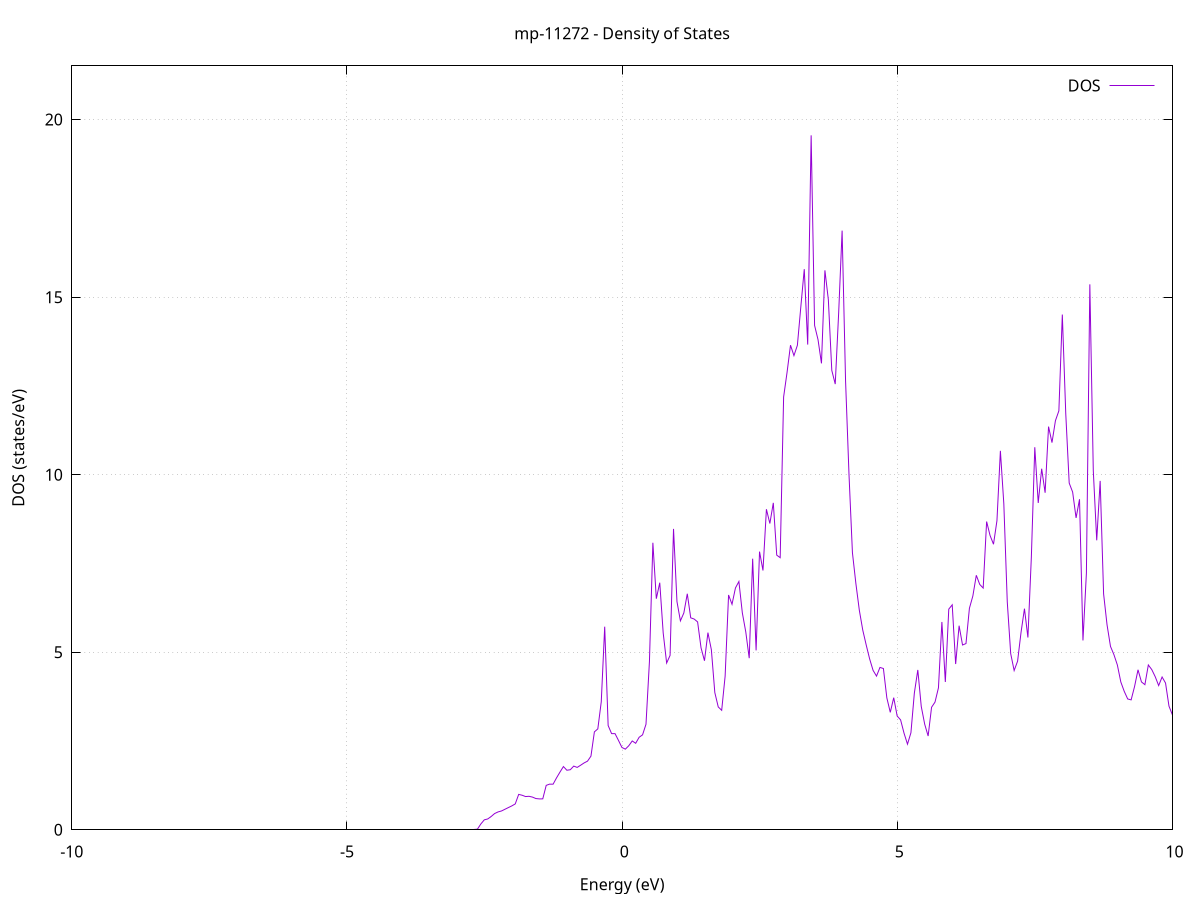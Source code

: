 set title 'mp-11272 - Density of States'
set xlabel 'Energy (eV)'
set ylabel 'DOS (states/eV)'
set grid
set xrange [-10:10]
set yrange [0:21.513]
set xzeroaxis lt -1
set terminal png size 800,600
set output 'mp-11272_dos_gnuplot.png'
plot '-' using 1:2 with lines title 'DOS'
-99.532600 0.000000
-99.470100 0.000000
-99.407600 0.000000
-99.345000 0.000000
-99.282500 0.000000
-99.220000 0.000000
-99.157500 0.000000
-99.095000 0.000000
-99.032500 0.000000
-98.969900 0.000000
-98.907400 0.000000
-98.844900 0.000000
-98.782400 0.000000
-98.719900 0.000000
-98.657300 0.000000
-98.594800 0.000000
-98.532300 0.000000
-98.469800 0.000000
-98.407300 0.000000
-98.344800 0.000000
-98.282200 0.000000
-98.219700 0.000000
-98.157200 0.000000
-98.094700 0.000000
-98.032200 0.000000
-97.969700 0.000000
-97.907100 0.000000
-97.844600 0.000000
-97.782100 0.000000
-97.719600 0.000000
-97.657100 0.000000
-97.594500 0.000000
-97.532000 0.000000
-97.469500 0.000000
-97.407000 0.000000
-97.344500 0.000000
-97.282000 0.000000
-97.219400 0.000000
-97.156900 0.000000
-97.094400 0.000000
-97.031900 0.000000
-96.969400 0.000000
-96.906900 0.000000
-96.844300 0.000000
-96.781800 0.000000
-96.719300 0.000000
-96.656800 0.000000
-96.594300 0.000000
-96.531700 0.000000
-96.469200 0.000000
-96.406700 0.000000
-96.344200 0.000000
-96.281700 0.000000
-96.219200 0.000000
-96.156600 0.000000
-96.094100 0.000000
-96.031600 0.000000
-95.969100 0.000000
-95.906600 0.000000
-95.844000 0.000000
-95.781500 0.000000
-95.719000 0.000000
-95.656500 0.000000
-95.594000 0.000000
-95.531500 0.000000
-95.468900 0.000000
-95.406400 0.000000
-95.343900 0.000000
-95.281400 0.000000
-95.218900 0.000000
-95.156400 0.000000
-95.093800 0.000000
-95.031300 0.000000
-94.968800 0.000000
-94.906300 0.000000
-94.843800 0.000000
-94.781200 0.000000
-94.718700 0.000000
-94.656200 0.000000
-94.593700 0.000000
-94.531200 0.000000
-94.468700 0.000000
-94.406100 0.000000
-94.343600 0.000000
-94.281100 0.000000
-94.218600 0.000000
-94.156100 0.000000
-94.093600 0.000000
-94.031000 0.000000
-93.968500 0.000000
-93.906000 0.000000
-93.843500 0.000000
-93.781000 0.000000
-93.718400 0.000000
-93.655900 0.000000
-93.593400 0.000000
-93.530900 0.000000
-93.468400 0.000000
-93.405900 0.000000
-93.343300 0.000000
-93.280800 0.000000
-93.218300 0.000000
-93.155800 0.000000
-93.093300 0.000000
-93.030700 0.000000
-92.968200 0.000000
-92.905700 0.000000
-92.843200 0.000000
-92.780700 0.000000
-92.718200 0.000000
-92.655600 0.000000
-92.593100 0.000000
-92.530600 0.000000
-92.468100 0.000000
-92.405600 0.000000
-92.343100 0.000000
-92.280500 0.000000
-92.218000 0.000000
-92.155500 0.000000
-92.093000 0.000000
-92.030500 0.000000
-91.967900 0.000000
-91.905400 0.000000
-91.842900 0.000000
-91.780400 0.000000
-91.717900 0.000000
-91.655400 0.000000
-91.592800 0.000000
-91.530300 0.000000
-91.467800 0.000000
-91.405300 0.000000
-91.342800 0.000000
-91.280200 0.000000
-91.217700 0.000000
-91.155200 0.000000
-91.092700 0.000000
-91.030200 0.000000
-90.967700 0.000000
-90.905100 0.000000
-90.842600 0.000000
-90.780100 0.000000
-90.717600 0.000000
-90.655100 0.000000
-90.592600 0.000000
-90.530000 0.000000
-90.467500 0.000000
-90.405000 0.000000
-90.342500 0.000000
-90.280000 0.000000
-90.217400 0.000000
-90.154900 0.000000
-90.092400 0.000000
-90.029900 0.000000
-89.967400 0.000000
-89.904900 0.000000
-89.842300 0.000000
-89.779800 0.000000
-89.717300 0.000000
-89.654800 0.000000
-89.592300 0.000000
-89.529800 0.000000
-89.467200 0.000000
-89.404700 0.000000
-89.342200 0.000000
-89.279700 0.000000
-89.217200 0.000000
-89.154600 0.000000
-89.092100 0.000000
-89.029600 0.000000
-88.967100 0.000000
-88.904600 0.000000
-88.842100 0.000000
-88.779500 0.000000
-88.717000 0.000000
-88.654500 0.000000
-88.592000 0.000000
-88.529500 0.000000
-88.466900 0.000000
-88.404400 0.000000
-88.341900 0.000000
-88.279400 0.000000
-88.216900 0.000000
-88.154400 0.000000
-88.091800 0.000000
-88.029300 0.000000
-87.966800 0.000000
-87.904300 0.000000
-87.841800 0.000000
-87.779300 0.000000
-87.716700 0.000000
-87.654200 0.000000
-87.591700 0.000000
-87.529200 0.000000
-87.466700 0.000000
-87.404100 0.000000
-87.341600 0.000000
-87.279100 0.000000
-87.216600 0.000000
-87.154100 0.000000
-87.091600 0.000000
-87.029000 0.000000
-86.966500 0.000000
-86.904000 0.000000
-86.841500 0.000000
-86.779000 0.000000
-86.716500 0.000000
-86.653900 0.000000
-86.591400 0.000000
-86.528900 0.000000
-86.466400 0.000000
-86.403900 0.000000
-86.341300 0.000000
-86.278800 0.000000
-86.216300 0.000000
-86.153800 0.000000
-86.091300 0.000000
-86.028800 0.000000
-85.966200 0.000000
-85.903700 0.000000
-85.841200 0.000000
-85.778700 0.000000
-85.716200 0.000000
-85.653600 0.000000
-85.591100 0.000000
-85.528600 0.000000
-85.466100 0.000000
-85.403600 0.000000
-85.341100 0.000000
-85.278500 0.000000
-85.216000 0.000000
-85.153500 0.000000
-85.091000 0.000000
-85.028500 0.000000
-84.966000 0.000000
-84.903400 0.000000
-84.840900 0.000000
-84.778400 0.000000
-84.715900 0.000000
-84.653400 0.000000
-84.590800 0.000000
-84.528300 0.000000
-84.465800 0.000000
-84.403300 0.000000
-84.340800 0.000000
-84.278300 0.000000
-84.215700 0.000000
-84.153200 0.000000
-84.090700 0.000000
-84.028200 0.000000
-83.965700 0.000000
-83.903200 0.000000
-83.840600 0.000000
-83.778100 0.000000
-83.715600 0.000000
-83.653100 0.000000
-83.590600 0.000000
-83.528000 0.000000
-83.465500 0.000000
-83.403000 0.000000
-83.340500 0.000000
-83.278000 0.000000
-83.215500 0.000000
-83.152900 0.000000
-83.090400 0.000000
-83.027900 0.000000
-82.965400 0.000000
-82.902900 0.000000
-82.840300 0.000000
-82.777800 0.000000
-82.715300 0.000000
-82.652800 0.000000
-82.590300 0.000000
-82.527800 0.000000
-82.465200 0.000000
-82.402700 0.000000
-82.340200 0.000000
-82.277700 0.000000
-82.215200 0.000000
-82.152700 0.000000
-82.090100 0.000000
-82.027600 0.000000
-81.965100 0.000000
-81.902600 0.000000
-81.840100 0.000000
-81.777500 0.000000
-81.715000 0.000000
-81.652500 0.000000
-81.590000 0.000000
-81.527500 0.000000
-81.465000 0.000000
-81.402400 0.000000
-81.339900 0.000000
-81.277400 0.000000
-81.214900 0.000000
-81.152400 0.000000
-81.089900 0.000000
-81.027300 0.000000
-80.964800 0.000000
-80.902300 0.000000
-80.839800 0.000000
-80.777300 0.000000
-80.714700 0.000000
-80.652200 0.000000
-80.589700 0.000000
-80.527200 0.000000
-80.464700 0.000000
-80.402200 0.000000
-80.339600 0.000000
-80.277100 0.000000
-80.214600 0.000000
-80.152100 0.000000
-80.089600 0.000000
-80.027000 0.000000
-79.964500 0.000000
-79.902000 0.000000
-79.839500 0.000000
-79.777000 0.000000
-79.714500 0.000000
-79.651900 0.000000
-79.589400 0.000000
-79.526900 0.000000
-79.464400 0.000000
-79.401900 0.000000
-79.339400 0.000000
-79.276800 0.000000
-79.214300 0.000000
-79.151800 0.000000
-79.089300 0.000000
-79.026800 0.000000
-78.964200 0.000000
-78.901700 0.000000
-78.839200 0.000000
-78.776700 0.000000
-78.714200 0.000000
-78.651700 0.000000
-78.589100 0.000000
-78.526600 0.000000
-78.464100 0.000000
-78.401600 0.000000
-78.339100 0.000000
-78.276600 0.000000
-78.214000 0.000000
-78.151500 0.000000
-78.089000 0.000000
-78.026500 0.000000
-77.964000 0.000000
-77.901400 0.000000
-77.838900 0.000000
-77.776400 0.000000
-77.713900 0.000000
-77.651400 0.000000
-77.588900 0.000000
-77.526300 0.000000
-77.463800 0.000000
-77.401300 0.000000
-77.338800 0.000000
-77.276300 0.000000
-77.213700 0.000000
-77.151200 0.000000
-77.088700 0.000000
-77.026200 0.000000
-76.963700 0.000000
-76.901200 0.000000
-76.838600 0.000000
-76.776100 0.000000
-76.713600 0.000000
-76.651100 0.000000
-76.588600 0.000000
-76.526100 0.000000
-76.463500 0.000000
-76.401000 0.000000
-76.338500 0.000000
-76.276000 0.000000
-76.213500 0.000000
-76.150900 0.000000
-76.088400 0.000000
-76.025900 0.000000
-75.963400 0.000000
-75.900900 0.000000
-75.838400 0.000000
-75.775800 0.000000
-75.713300 0.000000
-75.650800 0.000000
-75.588300 0.000000
-75.525800 0.000000
-75.463200 0.000000
-75.400700 0.000000
-75.338200 0.000000
-75.275700 0.000000
-75.213200 0.000000
-75.150700 0.000000
-75.088100 0.000000
-75.025600 0.000000
-74.963100 0.000000
-74.900600 0.000000
-74.838100 0.000000
-74.775600 0.000000
-74.713000 0.000000
-74.650500 0.000000
-74.588000 0.000000
-74.525500 0.000000
-74.463000 0.000000
-74.400400 0.000000
-74.337900 0.000000
-74.275400 0.000000
-74.212900 0.000000
-74.150400 0.000000
-74.087900 0.000000
-74.025300 0.000000
-73.962800 0.000000
-73.900300 0.000000
-73.837800 0.000000
-73.775300 0.000000
-73.712800 0.000000
-73.650200 0.000000
-73.587700 0.000000
-73.525200 0.000000
-73.462700 0.000000
-73.400200 0.000000
-73.337600 0.000000
-73.275100 0.000000
-73.212600 0.000000
-73.150100 0.000000
-73.087600 0.000000
-73.025100 0.000000
-72.962500 0.000000
-72.900000 0.000000
-72.837500 0.000000
-72.775000 0.000000
-72.712500 0.000000
-72.649900 0.000000
-72.587400 0.000000
-72.524900 0.000000
-72.462400 0.000000
-72.399900 0.000000
-72.337400 0.000000
-72.274800 0.000000
-72.212300 0.000000
-72.149800 0.000000
-72.087300 0.000000
-72.024800 0.000000
-71.962300 0.000000
-71.899700 0.000000
-71.837200 0.000000
-71.774700 0.000000
-71.712200 0.000000
-71.649700 0.000000
-71.587100 0.000000
-71.524600 0.000000
-71.462100 0.000000
-71.399600 0.000000
-71.337100 0.000000
-71.274600 0.000000
-71.212000 0.000000
-71.149500 0.000000
-71.087000 0.000000
-71.024500 0.000000
-70.962000 0.000000
-70.899500 0.000000
-70.836900 0.000000
-70.774400 0.000000
-70.711900 0.000000
-70.649400 0.000000
-70.586900 0.000000
-70.524300 0.000000
-70.461800 0.000000
-70.399300 0.000000
-70.336800 0.000000
-70.274300 0.000000
-70.211800 0.000000
-70.149200 0.000000
-70.086700 0.000000
-70.024200 0.000000
-69.961700 0.000000
-69.899200 0.000000
-69.836600 0.000000
-69.774100 0.000000
-69.711600 0.000000
-69.649100 0.000000
-69.586600 0.000000
-69.524100 0.000000
-69.461500 0.000000
-69.399000 0.000000
-69.336500 0.000000
-69.274000 0.000000
-69.211500 0.000000
-69.149000 0.000000
-69.086400 0.000000
-69.023900 0.000000
-68.961400 0.000000
-68.898900 0.000000
-68.836400 0.000000
-68.773800 0.000000
-68.711300 0.000000
-68.648800 0.000000
-68.586300 0.000000
-68.523800 0.000000
-68.461300 0.000000
-68.398700 0.000000
-68.336200 0.000000
-68.273700 0.000000
-68.211200 0.000000
-68.148700 0.000000
-68.086200 0.000000
-68.023600 0.000000
-67.961100 0.000000
-67.898600 0.000000
-67.836100 0.000000
-67.773600 0.000000
-67.711000 0.000000
-67.648500 0.000000
-67.586000 0.000000
-67.523500 0.000000
-67.461000 0.000000
-67.398500 0.000000
-67.335900 0.000000
-67.273400 0.000000
-67.210900 0.000000
-67.148400 0.000000
-67.085900 0.000000
-67.023300 0.000000
-66.960800 0.000000
-66.898300 0.000000
-66.835800 0.000000
-66.773300 0.000000
-66.710800 0.000000
-66.648200 0.000000
-66.585700 0.000000
-66.523200 0.000000
-66.460700 0.000000
-66.398200 0.000000
-66.335700 0.000000
-66.273100 0.000000
-66.210600 0.000000
-66.148100 0.000000
-66.085600 0.000000
-66.023100 0.000000
-65.960500 0.000000
-65.898000 0.000000
-65.835500 0.000000
-65.773000 0.000000
-65.710500 0.000000
-65.648000 0.000000
-65.585400 0.000000
-65.522900 0.000000
-65.460400 0.000000
-65.397900 0.000000
-65.335400 0.000000
-65.272900 0.000000
-65.210300 0.000000
-65.147800 0.000000
-65.085300 0.000000
-65.022800 0.000000
-64.960300 0.000000
-64.897700 0.000000
-64.835200 0.000000
-64.772700 0.000000
-64.710200 0.000000
-64.647700 0.000000
-64.585200 0.000000
-64.522600 0.000000
-64.460100 0.000000
-64.397600 0.000000
-64.335100 0.000000
-64.272600 0.000000
-64.210000 0.000000
-64.147500 0.000000
-64.085000 0.000000
-64.022500 0.000000
-63.960000 0.000000
-63.897500 0.000000
-63.834900 0.000000
-63.772400 0.000000
-63.709900 0.000000
-63.647400 0.000000
-63.584900 0.000000
-63.522400 0.000000
-63.459800 0.000000
-63.397300 0.000000
-63.334800 0.000000
-63.272300 0.000000
-63.209800 0.000000
-63.147200 0.000000
-63.084700 0.000000
-63.022200 0.000000
-62.959700 0.000000
-62.897200 0.000000
-62.834700 0.000000
-62.772100 0.000000
-62.709600 0.000000
-62.647100 0.000000
-62.584600 0.000000
-62.522100 0.000000
-62.459600 0.000000
-62.397000 0.000000
-62.334500 0.000000
-62.272000 0.000000
-62.209500 0.000000
-62.147000 0.000000
-62.084400 0.000000
-62.021900 0.000000
-61.959400 0.000000
-61.896900 0.000000
-61.834400 0.000000
-61.771900 0.000000
-61.709300 0.000000
-61.646800 0.000000
-61.584300 0.000000
-61.521800 0.000000
-61.459300 0.000000
-61.396700 0.000000
-61.334200 0.000000
-61.271700 0.000000
-61.209200 0.000000
-61.146700 0.000000
-61.084200 0.000000
-61.021600 0.000000
-60.959100 0.000000
-60.896600 0.000000
-60.834100 0.000000
-60.771600 0.000000
-60.709100 0.000000
-60.646500 0.000000
-60.584000 0.000000
-60.521500 0.000000
-60.459000 0.000000
-60.396500 0.000000
-60.333900 0.000000
-60.271400 0.000000
-60.208900 0.000000
-60.146400 0.000000
-60.083900 0.000000
-60.021400 0.000000
-59.958800 0.000000
-59.896300 0.000000
-59.833800 0.000000
-59.771300 0.000000
-59.708800 0.000000
-59.646200 0.000000
-59.583700 0.000000
-59.521200 0.000000
-59.458700 0.000000
-59.396200 0.000000
-59.333700 0.000000
-59.271100 0.000000
-59.208600 0.000000
-59.146100 0.000000
-59.083600 0.000000
-59.021100 0.000000
-58.958600 0.000000
-58.896000 0.000000
-58.833500 0.000000
-58.771000 0.000000
-58.708500 0.000000
-58.646000 0.000000
-58.583400 0.000000
-58.520900 0.000000
-58.458400 0.000000
-58.395900 0.000000
-58.333400 0.000000
-58.270900 0.000000
-58.208300 0.000000
-58.145800 0.000000
-58.083300 0.000000
-58.020800 0.000000
-57.958300 0.000000
-57.895800 0.000000
-57.833200 0.000000
-57.770700 0.000000
-57.708200 0.000000
-57.645700 0.000000
-57.583200 0.000000
-57.520600 0.000000
-57.458100 0.000000
-57.395600 0.000000
-57.333100 0.000000
-57.270600 0.000000
-57.208100 0.000000
-57.145500 0.000000
-57.083000 0.000000
-57.020500 0.000000
-56.958000 0.000000
-56.895500 0.000000
-56.832900 0.000000
-56.770400 0.000000
-56.707900 0.000000
-56.645400 0.000000
-56.582900 0.000000
-56.520400 0.000000
-56.457800 0.000000
-56.395300 0.000000
-56.332800 0.000000
-56.270300 0.000000
-56.207800 0.000000
-56.145300 0.000000
-56.082700 0.000000
-56.020200 0.000000
-55.957700 0.000000
-55.895200 0.000000
-55.832700 0.000000
-55.770100 0.000000
-55.707600 0.000000
-55.645100 0.000000
-55.582600 0.000000
-55.520100 0.000000
-55.457600 0.000000
-55.395000 0.000000
-55.332500 0.000000
-55.270000 0.000000
-55.207500 0.000000
-55.145000 0.000000
-55.082500 0.000000
-55.019900 0.000000
-54.957400 0.000000
-54.894900 0.000000
-54.832400 0.000000
-54.769900 0.000000
-54.707300 0.000000
-54.644800 0.000000
-54.582300 0.000000
-54.519800 0.000000
-54.457300 0.000000
-54.394800 0.000000
-54.332200 0.000000
-54.269700 0.000000
-54.207200 0.000000
-54.144700 0.000000
-54.082200 0.000000
-54.019600 0.000000
-53.957100 0.000000
-53.894600 0.000000
-53.832100 0.000000
-53.769600 0.000000
-53.707100 0.000000
-53.644500 0.000000
-53.582000 0.000000
-53.519500 0.000000
-53.457000 0.000000
-53.394500 0.000000
-53.332000 0.000000
-53.269400 0.000000
-53.206900 0.000000
-53.144400 0.000000
-53.081900 0.000000
-53.019400 0.000000
-52.956800 0.000000
-52.894300 0.000000
-52.831800 0.000000
-52.769300 0.000000
-52.706800 0.000000
-52.644300 0.000000
-52.581700 0.000000
-52.519200 0.000000
-52.456700 0.000000
-52.394200 0.000000
-52.331700 0.000000
-52.269200 0.000000
-52.206600 0.000000
-52.144100 0.000000
-52.081600 0.000000
-52.019100 0.000000
-51.956600 0.000000
-51.894000 0.000000
-51.831500 0.000000
-51.769000 0.000000
-51.706500 0.000000
-51.644000 0.000000
-51.581500 0.000000
-51.518900 0.000000
-51.456400 0.000000
-51.393900 0.000000
-51.331400 0.000000
-51.268900 0.000000
-51.206300 0.000000
-51.143800 0.000000
-51.081300 0.000000
-51.018800 0.000000
-50.956300 0.000000
-50.893800 0.000000
-50.831200 0.000000
-50.768700 0.000000
-50.706200 0.000000
-50.643700 0.000000
-50.581200 0.000000
-50.518700 0.000000
-50.456100 0.000000
-50.393600 0.000000
-50.331100 0.000000
-50.268600 0.000000
-50.206100 0.000000
-50.143500 0.000000
-50.081000 0.000000
-50.018500 0.000000
-49.956000 0.000000
-49.893500 0.000000
-49.831000 0.000000
-49.768400 0.000000
-49.705900 0.000000
-49.643400 0.000000
-49.580900 0.000000
-49.518400 0.000000
-49.455900 0.000000
-49.393300 0.000000
-49.330800 0.000000
-49.268300 0.000000
-49.205800 0.000000
-49.143300 0.000000
-49.080700 0.000000
-49.018200 0.000000
-48.955700 0.000000
-48.893200 0.000000
-48.830700 0.000000
-48.768200 0.000000
-48.705600 0.000000
-48.643100 0.000000
-48.580600 0.000000
-48.518100 0.000000
-48.455600 0.000000
-48.393000 0.000000
-48.330500 0.000000
-48.268000 0.000000
-48.205500 0.000000
-48.143000 0.000000
-48.080500 0.000000
-48.017900 0.000000
-47.955400 0.000000
-47.892900 0.000000
-47.830400 0.000000
-47.767900 0.000000
-47.705400 0.000000
-47.642800 0.000000
-47.580300 0.000000
-47.517800 0.000000
-47.455300 0.000000
-47.392800 0.000000
-47.330200 0.000000
-47.267700 0.000000
-47.205200 0.000000
-47.142700 0.000000
-47.080200 0.000000
-47.017700 0.000000
-46.955100 0.000000
-46.892600 0.000000
-46.830100 0.000000
-46.767600 0.000000
-46.705100 0.000000
-46.642600 0.000000
-46.580000 0.000000
-46.517500 0.000000
-46.455000 0.000000
-46.392500 0.000000
-46.330000 0.000000
-46.267400 0.000000
-46.204900 0.000000
-46.142400 0.000000
-46.079900 0.000000
-46.017400 0.000000
-45.954900 0.000000
-45.892300 0.000000
-45.829800 0.000000
-45.767300 0.000000
-45.704800 0.000000
-45.642300 0.000000
-45.579700 0.000000
-45.517200 0.000000
-45.454700 0.000000
-45.392200 0.000000
-45.329700 0.000000
-45.267200 0.000000
-45.204600 0.000000
-45.142100 0.000000
-45.079600 0.000000
-45.017100 0.000000
-44.954600 0.000000
-44.892100 0.000000
-44.829500 0.000000
-44.767000 0.000000
-44.704500 0.000000
-44.642000 0.000000
-44.579500 0.000000
-44.516900 0.000000
-44.454400 0.000000
-44.391900 0.000000
-44.329400 0.000000
-44.266900 0.000000
-44.204400 0.000000
-44.141800 0.000000
-44.079300 0.000000
-44.016800 0.000000
-43.954300 0.000000
-43.891800 0.000000
-43.829200 0.000000
-43.766700 0.000000
-43.704200 0.000000
-43.641700 0.000000
-43.579200 0.000000
-43.516700 0.000000
-43.454100 0.000000
-43.391600 0.000000
-43.329100 0.000000
-43.266600 0.000000
-43.204100 0.000000
-43.141600 0.000000
-43.079000 0.000000
-43.016500 0.000000
-42.954000 0.000000
-42.891500 0.000000
-42.829000 0.000000
-42.766400 0.000000
-42.703900 0.000000
-42.641400 0.000000
-42.578900 0.000000
-42.516400 0.000000
-42.453900 0.000000
-42.391300 0.000000
-42.328800 0.000000
-42.266300 0.000000
-42.203800 0.000000
-42.141300 0.000000
-42.078800 0.000000
-42.016200 0.000000
-41.953700 0.000000
-41.891200 0.000000
-41.828700 0.000000
-41.766200 0.000000
-41.703600 0.000000
-41.641100 0.000000
-41.578600 0.000000
-41.516100 0.000000
-41.453600 0.000000
-41.391100 0.000000
-41.328500 0.000000
-41.266000 0.000000
-41.203500 0.000000
-41.141000 0.000000
-41.078500 0.000000
-41.015900 0.000000
-40.953400 0.000000
-40.890900 0.000000
-40.828400 0.000000
-40.765900 0.000000
-40.703400 0.000000
-40.640800 0.000000
-40.578300 0.000000
-40.515800 0.000000
-40.453300 0.000000
-40.390800 0.000000
-40.328300 0.000000
-40.265700 0.000000
-40.203200 0.000000
-40.140700 0.000000
-40.078200 0.000000
-40.015700 0.000000
-39.953100 0.000000
-39.890600 0.000000
-39.828100 0.000000
-39.765600 0.000000
-39.703100 0.000000
-39.640600 0.000000
-39.578000 0.000000
-39.515500 0.000000
-39.453000 0.000000
-39.390500 0.000000
-39.328000 0.000000
-39.265500 0.000000
-39.202900 0.000000
-39.140400 0.000000
-39.077900 0.000000
-39.015400 0.000000
-38.952900 0.000000
-38.890300 0.000000
-38.827800 0.000000
-38.765300 0.000000
-38.702800 0.000000
-38.640300 0.000000
-38.577800 0.000000
-38.515200 0.000000
-38.452700 0.000000
-38.390200 0.000000
-38.327700 0.000000
-38.265200 0.000000
-38.202600 0.000000
-38.140100 0.000000
-38.077600 0.000000
-38.015100 0.000000
-37.952600 0.000000
-37.890100 0.000000
-37.827500 0.000000
-37.765000 0.000000
-37.702500 0.000000
-37.640000 0.000000
-37.577500 0.000000
-37.515000 0.000000
-37.452400 0.000000
-37.389900 0.000000
-37.327400 0.000000
-37.264900 0.000000
-37.202400 0.000000
-37.139800 0.000000
-37.077300 0.000000
-37.014800 0.000000
-36.952300 0.000000
-36.889800 0.000000
-36.827300 0.000000
-36.764700 0.000000
-36.702200 0.000000
-36.639700 0.000000
-36.577200 0.000000
-36.514700 0.000000
-36.452200 0.000000
-36.389600 0.000000
-36.327100 0.000000
-36.264600 0.000000
-36.202100 0.000000
-36.139600 0.000000
-36.077000 0.000000
-36.014500 0.000000
-35.952000 0.000000
-35.889500 0.000000
-35.827000 0.000000
-35.764500 0.000000
-35.701900 0.000000
-35.639400 0.000000
-35.576900 0.000000
-35.514400 0.000000
-35.451900 0.000000
-35.389300 0.000000
-35.326800 0.000000
-35.264300 0.000000
-35.201800 0.000000
-35.139300 0.000000
-35.076800 0.000000
-35.014200 0.000000
-34.951700 0.000000
-34.889200 0.000000
-34.826700 0.000000
-34.764200 0.000000
-34.701700 0.000000
-34.639100 0.000000
-34.576600 0.000000
-34.514100 0.000000
-34.451600 0.000000
-34.389100 0.000000
-34.326500 0.000000
-34.264000 0.000000
-34.201500 0.000000
-34.139000 0.000000
-34.076500 0.000000
-34.014000 0.000000
-33.951400 0.000000
-33.888900 0.000000
-33.826400 0.000000
-33.763900 0.000000
-33.701400 0.000000
-33.638900 0.000000
-33.576300 0.000000
-33.513800 0.000000
-33.451300 0.000000
-33.388800 0.000000
-33.326300 0.000000
-33.263700 0.000000
-33.201200 0.000000
-33.138700 0.000000
-33.076200 0.000000
-33.013700 0.000000
-32.951200 0.000000
-32.888600 0.000000
-32.826100 0.000000
-32.763600 0.000000
-32.701100 0.000000
-32.638600 0.000000
-32.576000 0.000000
-32.513500 0.000000
-32.451000 0.000000
-32.388500 0.000000
-32.326000 0.000000
-32.263500 0.000000
-32.200900 0.000000
-32.138400 0.000000
-32.075900 0.000000
-32.013400 0.000000
-31.950900 0.000000
-31.888400 0.000000
-31.825800 0.000000
-31.763300 0.000000
-31.700800 0.000000
-31.638300 0.000000
-31.575800 0.000000
-31.513200 0.000000
-31.450700 0.000000
-31.388200 0.000000
-31.325700 0.000000
-31.263200 0.000000
-31.200700 0.000000
-31.138100 0.000000
-31.075600 0.000000
-31.013100 0.000000
-30.950600 0.000000
-30.888100 0.000000
-30.825600 0.000000
-30.763000 0.000000
-30.700500 0.000000
-30.638000 0.000000
-30.575500 0.000000
-30.513000 0.000000
-30.450400 0.000000
-30.387900 0.000000
-30.325400 0.000000
-30.262900 0.000000
-30.200400 0.000000
-30.137900 0.000000
-30.075300 0.000000
-30.012800 0.000000
-29.950300 0.000000
-29.887800 0.000000
-29.825300 0.000000
-29.762700 0.000000
-29.700200 0.000000
-29.637700 0.000000
-29.575200 0.000000
-29.512700 0.000000
-29.450200 0.000000
-29.387600 0.000000
-29.325100 0.000000
-29.262600 0.000000
-29.200100 0.000000
-29.137600 0.000000
-29.075100 0.000000
-29.012500 0.000000
-28.950000 0.000000
-28.887500 0.000000
-28.825000 0.000000
-28.762500 0.000000
-28.699900 0.000000
-28.637400 0.000000
-28.574900 0.000000
-28.512400 0.000000
-28.449900 0.000000
-28.387400 0.000000
-28.324800 0.000000
-28.262300 0.000000
-28.199800 0.000000
-28.137300 0.000000
-28.074800 0.000000
-28.012200 0.000000
-27.949700 0.000000
-27.887200 0.000000
-27.824700 0.000000
-27.762200 0.000000
-27.699700 0.000000
-27.637100 0.000000
-27.574600 0.000000
-27.512100 0.000000
-27.449600 0.000000
-27.387100 0.000000
-27.324600 0.000000
-27.262000 0.000000
-27.199500 0.000000
-27.137000 0.000000
-27.074500 0.000000
-27.012000 0.000000
-26.949400 0.000000
-26.886900 0.000000
-26.824400 0.000000
-26.761900 0.000000
-26.699400 0.000000
-26.636900 0.000000
-26.574300 2.805200
-26.511800 11.554600
-26.449300 55.692200
-26.386800 21.813600
-26.324300 32.375400
-26.261800 25.557500
-26.199200 24.247400
-26.136700 36.312600
-26.074200 52.175100
-26.011700 60.426400
-25.949200 66.041900
-25.886600 16.656300
-25.824100 53.963400
-25.761600 28.290200
-25.699100 58.678800
-25.636600 55.235500
-25.574100 0.000000
-25.511500 0.000000
-25.449000 0.000000
-25.386500 0.000000
-25.324000 0.000000
-25.261500 0.000000
-25.198900 0.000000
-25.136400 0.000000
-25.073900 0.000000
-25.011400 0.000000
-24.948900 0.000000
-24.886400 0.000000
-24.823800 0.000000
-24.761300 0.000000
-24.698800 0.000000
-24.636300 0.000000
-24.573800 0.000000
-24.511300 0.000000
-24.448700 0.000000
-24.386200 0.000000
-24.323700 0.000000
-24.261200 0.000000
-24.198700 0.000000
-24.136100 0.000000
-24.073600 0.000000
-24.011100 0.000000
-23.948600 0.000000
-23.886100 0.000000
-23.823600 0.000000
-23.761000 0.000000
-23.698500 0.000000
-23.636000 0.000000
-23.573500 0.000000
-23.511000 0.000000
-23.448500 0.000000
-23.385900 0.000000
-23.323400 0.000000
-23.260900 0.000000
-23.198400 0.000000
-23.135900 0.000000
-23.073300 0.000000
-23.010800 0.000000
-22.948300 0.000000
-22.885800 0.000000
-22.823300 0.000000
-22.760800 0.000000
-22.698200 0.000000
-22.635700 0.000000
-22.573200 0.000000
-22.510700 0.000000
-22.448200 0.000000
-22.385600 0.000000
-22.323100 0.000000
-22.260600 0.000000
-22.198100 0.000000
-22.135600 0.000000
-22.073100 0.000000
-22.010500 0.000000
-21.948000 0.000000
-21.885500 0.000000
-21.823000 0.000000
-21.760500 0.000000
-21.698000 0.000000
-21.635400 0.000000
-21.572900 0.000000
-21.510400 0.000000
-21.447900 0.000000
-21.385400 0.000000
-21.322800 0.000000
-21.260300 0.000000
-21.197800 0.000000
-21.135300 0.000000
-21.072800 0.000000
-21.010300 0.000000
-20.947700 0.000000
-20.885200 0.000000
-20.822700 0.000000
-20.760200 0.000000
-20.697700 0.000000
-20.635200 0.000000
-20.572600 0.000000
-20.510100 0.000000
-20.447600 0.000000
-20.385100 0.000000
-20.322600 0.000000
-20.260000 0.000000
-20.197500 0.000000
-20.135000 0.000000
-20.072500 0.000000
-20.010000 0.000000
-19.947500 0.000000
-19.884900 0.000000
-19.822400 0.000000
-19.759900 0.000000
-19.697400 0.000000
-19.634900 0.000000
-19.572300 0.000000
-19.509800 0.000000
-19.447300 0.000000
-19.384800 0.000000
-19.322300 0.000000
-19.259800 0.000000
-19.197200 0.000000
-19.134700 0.000000
-19.072200 0.000000
-19.009700 0.000000
-18.947200 0.000000
-18.884700 0.000000
-18.822100 0.000000
-18.759600 0.000000
-18.697100 0.000000
-18.634600 0.000000
-18.572100 0.000000
-18.509500 0.000000
-18.447000 0.000000
-18.384500 0.000000
-18.322000 0.000000
-18.259500 0.000000
-18.197000 0.000000
-18.134400 0.000000
-18.071900 0.000000
-18.009400 0.000000
-17.946900 0.000000
-17.884400 0.000000
-17.821900 0.000000
-17.759300 0.000000
-17.696800 0.000000
-17.634300 0.000000
-17.571800 0.000000
-17.509300 0.000000
-17.446700 0.000000
-17.384200 0.000000
-17.321700 0.000000
-17.259200 0.000000
-17.196700 0.000000
-17.134200 0.000000
-17.071600 0.000000
-17.009100 0.000000
-16.946600 0.000000
-16.884100 0.000000
-16.821600 0.000000
-16.759000 0.000000
-16.696500 0.000000
-16.634000 0.000000
-16.571500 0.000000
-16.509000 0.000000
-16.446500 0.000000
-16.383900 0.000000
-16.321400 0.000000
-16.258900 0.000000
-16.196400 0.000000
-16.133900 0.000000
-16.071400 0.000000
-16.008800 0.000000
-15.946300 0.000000
-15.883800 0.000000
-15.821300 0.000000
-15.758800 0.000000
-15.696200 0.000000
-15.633700 0.000000
-15.571200 0.000000
-15.508700 0.000000
-15.446200 0.000000
-15.383700 0.000000
-15.321100 0.000000
-15.258600 0.000000
-15.196100 0.000000
-15.133600 0.000000
-15.071100 0.000000
-15.008600 0.000000
-14.946000 0.000000
-14.883500 0.000000
-14.821000 0.000000
-14.758500 0.000000
-14.696000 0.000000
-14.633400 0.000000
-14.570900 0.000000
-14.508400 0.000000
-14.445900 0.000000
-14.383400 0.000000
-14.320900 0.000000
-14.258300 0.000000
-14.195800 0.000000
-14.133300 0.000000
-14.070800 0.000000
-14.008300 0.000000
-13.945700 0.000000
-13.883200 0.000000
-13.820700 0.000000
-13.758200 0.000000
-13.695700 0.000000
-13.633200 0.000000
-13.570600 0.000000
-13.508100 0.000000
-13.445600 0.000000
-13.383100 0.000000
-13.320600 0.000000
-13.258100 0.000000
-13.195500 0.000000
-13.133000 0.000000
-13.070500 0.000000
-13.008000 0.000000
-12.945500 0.000000
-12.882900 0.000000
-12.820400 0.000000
-12.757900 0.000000
-12.695400 0.000000
-12.632900 0.000000
-12.570400 0.000000
-12.507800 0.000000
-12.445300 0.000000
-12.382800 0.000000
-12.320300 0.000000
-12.257800 0.000000
-12.195200 0.000000
-12.132700 0.000000
-12.070200 0.000000
-12.007700 0.000000
-11.945200 0.000000
-11.882700 0.000000
-11.820100 0.000000
-11.757600 0.000000
-11.695100 0.000000
-11.632600 0.000000
-11.570100 0.000000
-11.507600 0.000000
-11.445000 0.000000
-11.382500 0.000000
-11.320000 0.000000
-11.257500 0.000000
-11.195000 0.000000
-11.132400 0.000000
-11.069900 0.000000
-11.007400 0.000000
-10.944900 0.000000
-10.882400 0.000000
-10.819900 0.000000
-10.757300 0.000000
-10.694800 0.000000
-10.632300 0.000000
-10.569800 0.000000
-10.507300 0.000000
-10.444800 0.000000
-10.382200 0.000000
-10.319700 0.000000
-10.257200 0.000000
-10.194700 0.000000
-10.132200 0.000000
-10.069600 0.000000
-10.007100 0.000000
-9.944600 0.000000
-9.882100 0.000000
-9.819600 0.000000
-9.757100 0.000000
-9.694500 0.000000
-9.632000 0.000000
-9.569500 0.000000
-9.507000 0.000000
-9.444500 0.000000
-9.381900 0.000000
-9.319400 0.000000
-9.256900 0.000000
-9.194400 0.000000
-9.131900 0.000000
-9.069400 0.000000
-9.006800 0.000000
-8.944300 0.000000
-8.881800 0.000000
-8.819300 0.000000
-8.756800 0.000000
-8.694300 0.000000
-8.631700 0.000000
-8.569200 0.000000
-8.506700 0.000000
-8.444200 0.000000
-8.381700 0.000000
-8.319100 0.000000
-8.256600 0.000000
-8.194100 0.000000
-8.131600 0.000000
-8.069100 0.000000
-8.006600 0.000000
-7.944000 0.000000
-7.881500 0.000000
-7.819000 0.000000
-7.756500 0.000000
-7.694000 0.000000
-7.631500 0.000000
-7.568900 0.000000
-7.506400 0.000000
-7.443900 0.000000
-7.381400 0.000000
-7.318900 0.000000
-7.256300 0.000000
-7.193800 0.000000
-7.131300 0.000000
-7.068800 0.000000
-7.006300 0.000000
-6.943800 0.000000
-6.881200 0.000000
-6.818700 0.000000
-6.756200 0.000000
-6.693700 0.000000
-6.631200 0.000000
-6.568600 0.000000
-6.506100 0.000000
-6.443600 0.000000
-6.381100 0.000000
-6.318600 0.000000
-6.256100 0.000000
-6.193500 0.000000
-6.131000 0.000000
-6.068500 0.000000
-6.006000 0.000000
-5.943500 0.000000
-5.881000 0.000000
-5.818400 0.000000
-5.755900 0.000000
-5.693400 0.000000
-5.630900 0.000000
-5.568400 0.000000
-5.505800 0.000000
-5.443300 0.000000
-5.380800 0.000000
-5.318300 0.000000
-5.255800 0.000000
-5.193300 0.000000
-5.130700 0.000000
-5.068200 0.000000
-5.005700 0.000000
-4.943200 0.000000
-4.880700 0.000000
-4.818200 0.000000
-4.755600 0.000000
-4.693100 0.000000
-4.630600 0.000000
-4.568100 0.000000
-4.505600 0.000000
-4.443000 0.000000
-4.380500 0.000000
-4.318000 0.000000
-4.255500 0.000000
-4.193000 0.000000
-4.130500 0.000000
-4.067900 0.000000
-4.005400 0.000000
-3.942900 0.000000
-3.880400 0.000000
-3.817900 0.000000
-3.755300 0.000000
-3.692800 0.000000
-3.630300 0.000000
-3.567800 0.000000
-3.505300 0.000000
-3.442800 0.000000
-3.380200 0.000000
-3.317700 0.000000
-3.255200 0.000000
-3.192700 0.000000
-3.130200 0.000000
-3.067700 0.000000
-3.005100 0.000000
-2.942600 0.000000
-2.880100 0.000000
-2.817600 0.000000
-2.755100 0.000000
-2.692500 0.000000
-2.630000 0.016600
-2.567500 0.163000
-2.505000 0.279600
-2.442500 0.304600
-2.380000 0.374200
-2.317400 0.456600
-2.254900 0.502500
-2.192400 0.529400
-2.129900 0.577300
-2.067400 0.625000
-2.004900 0.672300
-1.942300 0.728400
-1.879800 0.996300
-1.817300 0.972700
-1.754800 0.935200
-1.692300 0.942800
-1.629700 0.920500
-1.567200 0.879500
-1.504700 0.869500
-1.442200 0.870800
-1.379700 1.250700
-1.317200 1.285600
-1.254600 1.283700
-1.192100 1.462100
-1.129600 1.625000
-1.067100 1.780200
-1.004600 1.676800
-0.942000 1.691100
-0.879500 1.793600
-0.817000 1.756200
-0.754500 1.817900
-0.692000 1.882000
-0.629500 1.932500
-0.566900 2.073300
-0.504400 2.757100
-0.441900 2.841900
-0.379400 3.605200
-0.316900 5.720300
-0.254400 2.936000
-0.191800 2.708500
-0.129300 2.707800
-0.066800 2.517400
-0.004300 2.318600
0.058200 2.270700
0.120800 2.367500
0.183300 2.501700
0.245800 2.435800
0.308300 2.604600
0.370800 2.673200
0.433300 2.971600
0.495900 4.738100
0.558400 8.083700
0.620900 6.507600
0.683400 6.958200
0.745900 5.542100
0.808400 4.696200
0.871000 4.910800
0.933500 8.472900
0.996000 6.427700
1.058500 5.883300
1.121000 6.105100
1.183600 6.647100
1.246100 5.968900
1.308600 5.934500
1.371100 5.853700
1.433600 5.123500
1.496100 4.760100
1.558700 5.551800
1.621200 5.070100
1.683700 3.865400
1.746200 3.459300
1.808700 3.364700
1.871300 4.326100
1.933800 6.612500
1.996300 6.349600
2.058800 6.810500
2.121300 6.992100
2.183800 6.109400
2.246400 5.571700
2.308900 4.832600
2.371400 7.633800
2.433900 5.053000
2.496400 7.833500
2.558900 7.302200
2.621500 9.027100
2.684000 8.624800
2.746500 9.207200
2.809000 7.734200
2.871500 7.662900
2.934100 12.189200
2.996600 12.881900
3.059100 13.647000
3.121600 13.353100
3.184100 13.643900
3.246600 14.726100
3.309200 15.788100
3.371700 13.664300
3.434200 19.557500
3.496700 14.203800
3.559200 13.802700
3.621800 13.134900
3.684300 15.754900
3.746800 14.927100
3.809300 12.937200
3.871800 12.551300
3.934300 14.562400
3.996900 16.874200
4.059400 12.649700
4.121900 10.012300
4.184400 7.802900
4.246900 6.936200
4.309400 6.186200
4.372000 5.623500
4.434500 5.205100
4.497000 4.811900
4.559500 4.489200
4.622000 4.327900
4.684600 4.572000
4.747100 4.541400
4.809600 3.714400
4.872100 3.306500
4.934600 3.720400
4.997100 3.203700
5.059700 3.094100
5.122200 2.718800
5.184700 2.411100
5.247200 2.732900
5.309700 3.852900
5.372200 4.500800
5.434800 3.473200
5.497300 2.973300
5.559800 2.640200
5.622300 3.450400
5.684800 3.595300
5.747400 3.998400
5.809900 5.852700
5.872400 4.161700
5.934900 6.213500
5.997400 6.335100
6.059900 4.667000
6.122500 5.747200
6.185000 5.203600
6.247500 5.244100
6.310000 6.238100
6.372500 6.585000
6.435100 7.166900
6.497600 6.909200
6.560100 6.807300
6.622600 8.680300
6.685100 8.288000
6.747600 8.041700
6.810200 8.703900
6.872700 10.671100
6.935200 9.179100
6.997700 6.419000
7.060200 4.960100
7.122700 4.484600
7.185300 4.747700
7.247800 5.557100
7.310300 6.227100
7.372800 5.414600
7.435300 7.674700
7.497900 10.772700
7.560400 9.204100
7.622900 10.167600
7.685400 9.491500
7.747900 11.354000
7.810400 10.903300
7.873000 11.521000
7.935500 11.799000
7.998000 14.510700
8.060500 11.721500
8.123000 9.764300
8.185500 9.510500
8.248100 8.782300
8.310600 9.308900
8.373100 5.332400
8.435600 7.228900
8.498100 15.360800
8.560700 10.115100
8.623200 8.152800
8.685700 9.825900
8.748200 6.641900
8.810700 5.772500
8.873200 5.164200
8.935800 4.931500
8.998300 4.640100
9.060800 4.163400
9.123300 3.897500
9.185800 3.684500
9.248400 3.657900
9.310900 4.035600
9.373400 4.505900
9.435900 4.164100
9.498400 4.086400
9.560900 4.641200
9.623500 4.511100
9.686000 4.310800
9.748500 4.061200
9.811000 4.302600
9.873500 4.132500
9.936000 3.481600
9.998600 3.235900
10.061100 3.154600
10.123600 3.576300
10.186100 3.754200
10.248600 3.500000
10.311200 3.102800
10.373700 2.706800
10.436200 2.272700
10.498700 1.991200
10.561200 1.880900
10.623700 1.839300
10.686300 1.761000
10.748800 1.767100
10.811300 1.909300
10.873800 2.274000
10.936300 2.545500
10.998800 2.818100
11.061400 3.079900
11.123900 3.331700
11.186400 3.123900
11.248900 3.015000
11.311400 2.744600
11.374000 2.622200
11.436500 2.207800
11.499000 1.933300
11.561500 1.950000
11.624000 2.066600
11.686500 2.074400
11.749100 2.295400
11.811600 2.604400
11.874100 2.756800
11.936600 2.966400
11.999100 3.600700
12.061700 3.764400
12.124200 4.140600
12.186700 4.131400
12.249200 4.437300
12.311700 4.944600
12.374200 4.323500
12.436800 4.571100
12.499300 3.803600
12.561800 3.426200
12.624300 3.361600
12.686800 3.808600
12.749300 4.915200
12.811900 6.487900
12.874400 9.404200
12.936900 4.935700
12.999400 4.686000
13.061900 1.407600
13.124500 1.623700
13.187000 2.138400
13.249500 3.115400
13.312000 4.084000
13.374500 4.660800
13.437000 5.013600
13.499600 5.247000
13.562100 5.397500
13.624600 5.196600
13.687100 4.879200
13.749600 4.849800
13.812100 3.581600
13.874700 4.528500
13.937200 6.335000
13.999700 7.661600
14.062200 6.555100
14.124700 6.143200
14.187300 5.661200
14.249800 4.561900
14.312300 4.614800
14.374800 4.765000
14.437300 5.074700
14.499800 8.527200
14.562400 6.854300
14.624900 6.729700
14.687400 9.061500
14.749900 6.195800
14.812400 6.569500
14.875000 7.162200
14.937500 6.801900
15.000000 6.271500
15.062500 6.267500
15.125000 6.163000
15.187500 5.425200
15.250100 5.108800
15.312600 5.817500
15.375100 4.439200
15.437600 4.039400
15.500100 3.824200
15.562600 3.712000
15.625200 3.773000
15.687700 3.678600
15.750200 4.292400
15.812700 4.566100
15.875200 4.789400
15.937800 4.854100
16.000300 4.894200
16.062800 5.324000
16.125300 5.940400
16.187800 5.990300
16.250300 5.874500
16.312900 6.394200
16.375400 4.655000
16.437900 4.138400
16.500400 4.181500
16.562900 4.830700
16.625400 5.314500
16.688000 5.372300
16.750500 5.484400
16.813000 5.669100
16.875500 5.807800
16.938000 5.084100
17.000600 4.766400
17.063100 5.177800
17.125600 5.435400
17.188100 5.406800
17.250600 6.154100
17.313100 6.156600
17.375700 6.365200
17.438200 6.062800
17.500700 5.822300
17.563200 5.572100
17.625700 5.862500
17.688300 6.270500
17.750800 6.482800
17.813300 6.097400
17.875800 5.677400
17.938300 5.816500
18.000800 5.741900
18.063400 5.233500
18.125900 4.497900
18.188400 4.350100
18.250900 4.381600
18.313400 4.310600
18.375900 4.350100
18.438500 3.756300
18.501000 3.459100
18.563500 3.055900
18.626000 3.798800
18.688500 4.245200
18.751100 4.528700
18.813600 4.957800
18.876100 5.283100
18.938600 4.442700
19.001100 3.873800
19.063600 3.338600
19.126200 2.893100
19.188700 2.640500
19.251200 2.207000
19.313700 1.700600
19.376200 1.110800
19.438700 0.733500
19.501300 0.565100
19.563800 0.424900
19.626300 0.319200
19.688800 0.214800
19.751300 0.294400
19.813900 0.002400
19.876400 0.000000
19.938900 0.000000
20.001400 0.000000
20.063900 0.000000
20.126400 0.000000
20.189000 0.000000
20.251500 0.000000
20.314000 0.000000
20.376500 0.000000
20.439000 0.000000
20.501600 0.000000
20.564100 0.000000
20.626600 0.000000
20.689100 0.000000
20.751600 0.000000
20.814100 0.000000
20.876700 0.000000
20.939200 0.000000
21.001700 0.000000
21.064200 0.000000
21.126700 0.000000
21.189200 0.000000
21.251800 0.000000
21.314300 0.000000
21.376800 0.000000
21.439300 0.000000
21.501800 0.000000
21.564400 0.000000
21.626900 0.000000
21.689400 0.000000
21.751900 0.000000
21.814400 0.000000
21.876900 0.000000
21.939500 0.000000
22.002000 0.000000
22.064500 0.000000
22.127000 0.000000
22.189500 0.000000
22.252100 0.000000
22.314600 0.000000
22.377100 0.000000
22.439600 0.000000
22.502100 0.000000
22.564600 0.000000
22.627200 0.000000
22.689700 0.000000
22.752200 0.000000
22.814700 0.000000
22.877200 0.000000
22.939700 0.000000
23.002300 0.000000
23.064800 0.000000
23.127300 0.000000
23.189800 0.000000
23.252300 0.000000
23.314900 0.000000
23.377400 0.000000
23.439900 0.000000
23.502400 0.000000
23.564900 0.000000
23.627400 0.000000
23.690000 0.000000
23.752500 0.000000
23.815000 0.000000
23.877500 0.000000
23.940000 0.000000
24.002500 0.000000
24.065100 0.000000
24.127600 0.000000
24.190100 0.000000
24.252600 0.000000
24.315100 0.000000
24.377700 0.000000
24.440200 0.000000
24.502700 0.000000
24.565200 0.000000
24.627700 0.000000
24.690200 0.000000
24.752800 0.000000
24.815300 0.000000
24.877800 0.000000
24.940300 0.000000
25.002800 0.000000
25.065400 0.000000
25.127900 0.000000
25.190400 0.000000
25.252900 0.000000
25.315400 0.000000
25.377900 0.000000
25.440500 0.000000
25.503000 0.000000
e
